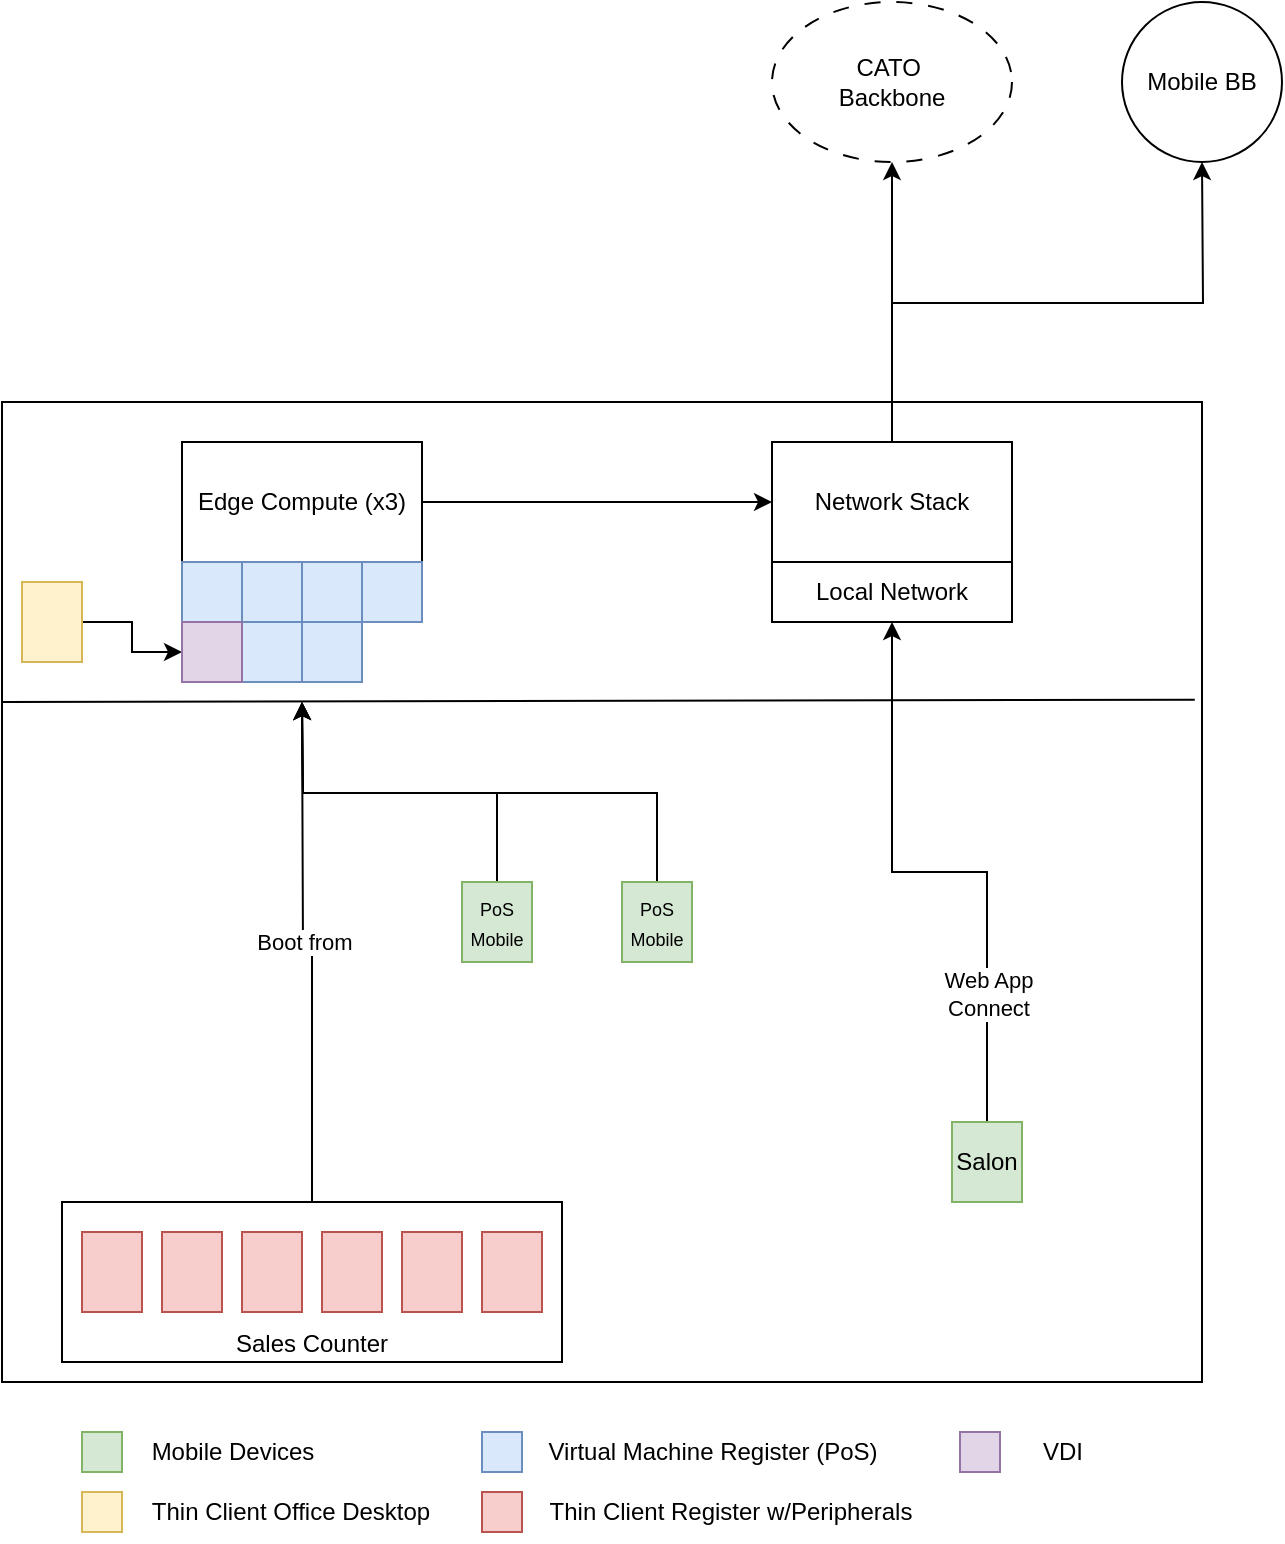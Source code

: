 <mxfile version="26.1.0">
  <diagram name="Page-1" id="fjw_ZBD7iB98nJHlAS4L">
    <mxGraphModel dx="1914" dy="966" grid="1" gridSize="10" guides="1" tooltips="1" connect="1" arrows="1" fold="1" page="1" pageScale="1" pageWidth="850" pageHeight="1100" math="0" shadow="0">
      <root>
        <mxCell id="0" />
        <mxCell id="1" parent="0" />
        <mxCell id="mJUBUc1-brahjCgHFWaM-1" value="" style="rounded=0;whiteSpace=wrap;html=1;" vertex="1" parent="1">
          <mxGeometry x="40" y="240" width="600" height="490" as="geometry" />
        </mxCell>
        <mxCell id="mJUBUc1-brahjCgHFWaM-25" style="edgeStyle=orthogonalEdgeStyle;rounded=0;orthogonalLoop=1;jettySize=auto;html=1;exitX=0.5;exitY=0;exitDx=0;exitDy=0;" edge="1" parent="1" source="mJUBUc1-brahjCgHFWaM-2">
          <mxGeometry relative="1" as="geometry">
            <mxPoint x="485" y="120" as="targetPoint" />
          </mxGeometry>
        </mxCell>
        <mxCell id="mJUBUc1-brahjCgHFWaM-2" value="Network Stack" style="rounded=0;whiteSpace=wrap;html=1;" vertex="1" parent="1">
          <mxGeometry x="425" y="260" width="120" height="60" as="geometry" />
        </mxCell>
        <mxCell id="mJUBUc1-brahjCgHFWaM-3" value="" style="endArrow=none;html=1;rounded=0;entryX=0.994;entryY=0.231;entryDx=0;entryDy=0;entryPerimeter=0;" edge="1" parent="1">
          <mxGeometry width="50" height="50" relative="1" as="geometry">
            <mxPoint x="40" y="390" as="sourcePoint" />
            <mxPoint x="636.4" y="388.88" as="targetPoint" />
          </mxGeometry>
        </mxCell>
        <mxCell id="mJUBUc1-brahjCgHFWaM-24" style="edgeStyle=orthogonalEdgeStyle;rounded=0;orthogonalLoop=1;jettySize=auto;html=1;exitX=1;exitY=0.5;exitDx=0;exitDy=0;entryX=0;entryY=0.5;entryDx=0;entryDy=0;" edge="1" parent="1" source="mJUBUc1-brahjCgHFWaM-4" target="mJUBUc1-brahjCgHFWaM-2">
          <mxGeometry relative="1" as="geometry" />
        </mxCell>
        <mxCell id="mJUBUc1-brahjCgHFWaM-4" value="Edge Compute (x3)" style="rounded=0;whiteSpace=wrap;html=1;" vertex="1" parent="1">
          <mxGeometry x="130" y="260" width="120" height="60" as="geometry" />
        </mxCell>
        <mxCell id="mJUBUc1-brahjCgHFWaM-6" value="" style="rounded=0;whiteSpace=wrap;html=1;fillColor=#dae8fc;strokeColor=#6c8ebf;" vertex="1" parent="1">
          <mxGeometry x="130" y="320" width="30" height="30" as="geometry" />
        </mxCell>
        <mxCell id="mJUBUc1-brahjCgHFWaM-7" value="" style="rounded=0;whiteSpace=wrap;html=1;fillColor=#dae8fc;strokeColor=#6c8ebf;" vertex="1" parent="1">
          <mxGeometry x="220" y="320" width="30" height="30" as="geometry" />
        </mxCell>
        <mxCell id="mJUBUc1-brahjCgHFWaM-8" value="" style="rounded=0;whiteSpace=wrap;html=1;fillColor=#dae8fc;strokeColor=#6c8ebf;" vertex="1" parent="1">
          <mxGeometry x="190" y="320" width="30" height="30" as="geometry" />
        </mxCell>
        <mxCell id="mJUBUc1-brahjCgHFWaM-9" value="" style="rounded=0;whiteSpace=wrap;html=1;fillColor=#dae8fc;strokeColor=#6c8ebf;" vertex="1" parent="1">
          <mxGeometry x="160" y="320" width="30" height="30" as="geometry" />
        </mxCell>
        <mxCell id="mJUBUc1-brahjCgHFWaM-10" value="" style="rounded=0;whiteSpace=wrap;html=1;fillColor=#dae8fc;strokeColor=#6c8ebf;" vertex="1" parent="1">
          <mxGeometry x="160" y="350" width="30" height="30" as="geometry" />
        </mxCell>
        <mxCell id="mJUBUc1-brahjCgHFWaM-11" value="" style="rounded=0;whiteSpace=wrap;html=1;fillColor=#dae8fc;strokeColor=#6c8ebf;" vertex="1" parent="1">
          <mxGeometry x="190" y="350" width="30" height="30" as="geometry" />
        </mxCell>
        <mxCell id="mJUBUc1-brahjCgHFWaM-37" style="edgeStyle=orthogonalEdgeStyle;rounded=0;orthogonalLoop=1;jettySize=auto;html=1;exitX=0.5;exitY=0;exitDx=0;exitDy=0;" edge="1" parent="1" source="mJUBUc1-brahjCgHFWaM-17">
          <mxGeometry relative="1" as="geometry">
            <mxPoint x="190" y="390" as="targetPoint" />
          </mxGeometry>
        </mxCell>
        <mxCell id="mJUBUc1-brahjCgHFWaM-38" value="Boot from" style="edgeLabel;html=1;align=center;verticalAlign=middle;resizable=0;points=[];" vertex="1" connectable="0" parent="mJUBUc1-brahjCgHFWaM-37">
          <mxGeometry x="0.481" y="1" relative="1" as="geometry">
            <mxPoint x="1" y="54" as="offset" />
          </mxGeometry>
        </mxCell>
        <mxCell id="mJUBUc1-brahjCgHFWaM-17" value="Sales Counter" style="rounded=0;whiteSpace=wrap;html=1;verticalAlign=bottom;" vertex="1" parent="1">
          <mxGeometry x="70" y="640" width="250" height="80" as="geometry" />
        </mxCell>
        <mxCell id="mJUBUc1-brahjCgHFWaM-18" value="" style="rounded=0;whiteSpace=wrap;html=1;fillColor=#f8cecc;strokeColor=#b85450;" vertex="1" parent="1">
          <mxGeometry x="80" y="655" width="30" height="40" as="geometry" />
        </mxCell>
        <mxCell id="mJUBUc1-brahjCgHFWaM-19" value="" style="rounded=0;whiteSpace=wrap;html=1;fillColor=#f8cecc;strokeColor=#b85450;" vertex="1" parent="1">
          <mxGeometry x="120" y="655" width="30" height="40" as="geometry" />
        </mxCell>
        <mxCell id="mJUBUc1-brahjCgHFWaM-20" value="" style="rounded=0;whiteSpace=wrap;html=1;fillColor=#f8cecc;strokeColor=#b85450;" vertex="1" parent="1">
          <mxGeometry x="160" y="655" width="30" height="40" as="geometry" />
        </mxCell>
        <mxCell id="mJUBUc1-brahjCgHFWaM-21" value="" style="rounded=0;whiteSpace=wrap;html=1;fillColor=#f8cecc;strokeColor=#b85450;" vertex="1" parent="1">
          <mxGeometry x="200" y="655" width="30" height="40" as="geometry" />
        </mxCell>
        <mxCell id="mJUBUc1-brahjCgHFWaM-22" value="" style="rounded=0;whiteSpace=wrap;html=1;fillColor=#f8cecc;strokeColor=#b85450;" vertex="1" parent="1">
          <mxGeometry x="240" y="655" width="30" height="40" as="geometry" />
        </mxCell>
        <mxCell id="mJUBUc1-brahjCgHFWaM-23" value="" style="rounded=0;whiteSpace=wrap;html=1;fillColor=#f8cecc;strokeColor=#b85450;" vertex="1" parent="1">
          <mxGeometry x="280" y="655" width="30" height="40" as="geometry" />
        </mxCell>
        <mxCell id="mJUBUc1-brahjCgHFWaM-26" style="edgeStyle=orthogonalEdgeStyle;rounded=0;orthogonalLoop=1;jettySize=auto;html=1;exitX=0.5;exitY=0;exitDx=0;exitDy=0;" edge="1" parent="1" source="mJUBUc1-brahjCgHFWaM-2">
          <mxGeometry relative="1" as="geometry">
            <mxPoint x="640" y="120" as="targetPoint" />
            <mxPoint x="495" y="270" as="sourcePoint" />
          </mxGeometry>
        </mxCell>
        <mxCell id="mJUBUc1-brahjCgHFWaM-27" value="CATO&amp;nbsp;&lt;div&gt;Backbone&lt;/div&gt;" style="ellipse;whiteSpace=wrap;html=1;dashed=1;dashPattern=8 8;" vertex="1" parent="1">
          <mxGeometry x="425" y="40" width="120" height="80" as="geometry" />
        </mxCell>
        <mxCell id="mJUBUc1-brahjCgHFWaM-28" value="Mobile BB" style="ellipse;whiteSpace=wrap;html=1;aspect=fixed;" vertex="1" parent="1">
          <mxGeometry x="600" y="40" width="80" height="80" as="geometry" />
        </mxCell>
        <mxCell id="mJUBUc1-brahjCgHFWaM-39" style="edgeStyle=orthogonalEdgeStyle;rounded=0;orthogonalLoop=1;jettySize=auto;html=1;exitX=0.5;exitY=0;exitDx=0;exitDy=0;entryX=0.5;entryY=1;entryDx=0;entryDy=0;" edge="1" parent="1" source="mJUBUc1-brahjCgHFWaM-29" target="mJUBUc1-brahjCgHFWaM-35">
          <mxGeometry relative="1" as="geometry" />
        </mxCell>
        <mxCell id="mJUBUc1-brahjCgHFWaM-40" value="Web App&lt;div&gt;Connect&lt;/div&gt;" style="edgeLabel;html=1;align=center;verticalAlign=middle;resizable=0;points=[];" vertex="1" connectable="0" parent="mJUBUc1-brahjCgHFWaM-39">
          <mxGeometry x="-0.57" relative="1" as="geometry">
            <mxPoint as="offset" />
          </mxGeometry>
        </mxCell>
        <mxCell id="mJUBUc1-brahjCgHFWaM-29" value="Salon" style="rounded=0;whiteSpace=wrap;html=1;fillColor=#d5e8d4;strokeColor=#82b366;" vertex="1" parent="1">
          <mxGeometry x="515" y="600" width="35" height="40" as="geometry" />
        </mxCell>
        <mxCell id="mJUBUc1-brahjCgHFWaM-42" style="edgeStyle=orthogonalEdgeStyle;rounded=0;orthogonalLoop=1;jettySize=auto;html=1;exitX=0.5;exitY=0;exitDx=0;exitDy=0;" edge="1" parent="1" source="mJUBUc1-brahjCgHFWaM-30">
          <mxGeometry relative="1" as="geometry">
            <mxPoint x="190" y="390" as="targetPoint" />
          </mxGeometry>
        </mxCell>
        <mxCell id="mJUBUc1-brahjCgHFWaM-30" value="&lt;span style=&quot;font-size: 9px;&quot;&gt;PoS Mobile&lt;/span&gt;" style="rounded=0;whiteSpace=wrap;html=1;fillColor=#d5e8d4;strokeColor=#82b366;" vertex="1" parent="1">
          <mxGeometry x="350" y="480" width="35" height="40" as="geometry" />
        </mxCell>
        <mxCell id="mJUBUc1-brahjCgHFWaM-41" style="edgeStyle=orthogonalEdgeStyle;rounded=0;orthogonalLoop=1;jettySize=auto;html=1;exitX=0.5;exitY=0;exitDx=0;exitDy=0;" edge="1" parent="1" source="mJUBUc1-brahjCgHFWaM-31">
          <mxGeometry relative="1" as="geometry">
            <mxPoint x="190" y="390" as="targetPoint" />
          </mxGeometry>
        </mxCell>
        <mxCell id="mJUBUc1-brahjCgHFWaM-31" value="&lt;font style=&quot;font-size: 9px;&quot;&gt;PoS Mobile&lt;/font&gt;" style="rounded=0;whiteSpace=wrap;html=1;fillColor=#d5e8d4;strokeColor=#82b366;" vertex="1" parent="1">
          <mxGeometry x="270" y="480" width="35" height="40" as="geometry" />
        </mxCell>
        <mxCell id="mJUBUc1-brahjCgHFWaM-35" value="Local Network" style="rounded=0;whiteSpace=wrap;html=1;" vertex="1" parent="1">
          <mxGeometry x="425" y="320" width="120" height="30" as="geometry" />
        </mxCell>
        <mxCell id="mJUBUc1-brahjCgHFWaM-43" value="" style="rounded=0;whiteSpace=wrap;html=1;fillColor=#dae8fc;strokeColor=#6c8ebf;" vertex="1" parent="1">
          <mxGeometry x="280" y="755" width="20" height="20" as="geometry" />
        </mxCell>
        <mxCell id="mJUBUc1-brahjCgHFWaM-44" value="" style="rounded=0;whiteSpace=wrap;html=1;fillColor=#f8cecc;strokeColor=#b85450;" vertex="1" parent="1">
          <mxGeometry x="280" y="785" width="20" height="20" as="geometry" />
        </mxCell>
        <mxCell id="mJUBUc1-brahjCgHFWaM-45" value="" style="rounded=0;whiteSpace=wrap;html=1;fillColor=#d5e8d4;strokeColor=#82b366;" vertex="1" parent="1">
          <mxGeometry x="80" y="755" width="20" height="20" as="geometry" />
        </mxCell>
        <mxCell id="mJUBUc1-brahjCgHFWaM-46" value="Virtual Machine Register (PoS)" style="text;html=1;align=center;verticalAlign=middle;resizable=0;points=[];autosize=1;strokeColor=none;fillColor=none;" vertex="1" parent="1">
          <mxGeometry x="300" y="750" width="190" height="30" as="geometry" />
        </mxCell>
        <mxCell id="mJUBUc1-brahjCgHFWaM-47" value="Thin Client Register w/Peripherals" style="text;html=1;align=center;verticalAlign=middle;resizable=0;points=[];autosize=1;strokeColor=none;fillColor=none;" vertex="1" parent="1">
          <mxGeometry x="304" y="780" width="200" height="30" as="geometry" />
        </mxCell>
        <mxCell id="mJUBUc1-brahjCgHFWaM-48" value="Mobile Devices" style="text;html=1;align=center;verticalAlign=middle;resizable=0;points=[];autosize=1;strokeColor=none;fillColor=none;" vertex="1" parent="1">
          <mxGeometry x="105" y="750" width="100" height="30" as="geometry" />
        </mxCell>
        <mxCell id="mJUBUc1-brahjCgHFWaM-54" style="edgeStyle=orthogonalEdgeStyle;rounded=0;orthogonalLoop=1;jettySize=auto;html=1;exitX=1;exitY=0.5;exitDx=0;exitDy=0;entryX=0;entryY=0.5;entryDx=0;entryDy=0;" edge="1" parent="1" source="mJUBUc1-brahjCgHFWaM-49" target="mJUBUc1-brahjCgHFWaM-53">
          <mxGeometry relative="1" as="geometry" />
        </mxCell>
        <mxCell id="mJUBUc1-brahjCgHFWaM-49" value="" style="rounded=0;whiteSpace=wrap;html=1;fillColor=#fff2cc;strokeColor=#d6b656;" vertex="1" parent="1">
          <mxGeometry x="50" y="330" width="30" height="40" as="geometry" />
        </mxCell>
        <mxCell id="mJUBUc1-brahjCgHFWaM-50" value="" style="rounded=0;whiteSpace=wrap;html=1;fillColor=#fff2cc;strokeColor=#d6b656;" vertex="1" parent="1">
          <mxGeometry x="80" y="785" width="20" height="20" as="geometry" />
        </mxCell>
        <mxCell id="mJUBUc1-brahjCgHFWaM-51" value="Thin Client Office Desktop" style="text;html=1;align=center;verticalAlign=middle;resizable=0;points=[];autosize=1;strokeColor=none;fillColor=none;" vertex="1" parent="1">
          <mxGeometry x="104" y="780" width="160" height="30" as="geometry" />
        </mxCell>
        <mxCell id="mJUBUc1-brahjCgHFWaM-53" value="" style="rounded=0;whiteSpace=wrap;html=1;fillColor=#e1d5e7;strokeColor=#9673a6;" vertex="1" parent="1">
          <mxGeometry x="130" y="350" width="30" height="30" as="geometry" />
        </mxCell>
        <mxCell id="mJUBUc1-brahjCgHFWaM-55" value="" style="rounded=0;whiteSpace=wrap;html=1;fillColor=#e1d5e7;strokeColor=#9673a6;" vertex="1" parent="1">
          <mxGeometry x="519" y="755" width="20" height="20" as="geometry" />
        </mxCell>
        <mxCell id="mJUBUc1-brahjCgHFWaM-57" value="VDI" style="text;html=1;align=center;verticalAlign=middle;resizable=0;points=[];autosize=1;strokeColor=none;fillColor=none;" vertex="1" parent="1">
          <mxGeometry x="550" y="750" width="40" height="30" as="geometry" />
        </mxCell>
      </root>
    </mxGraphModel>
  </diagram>
</mxfile>
